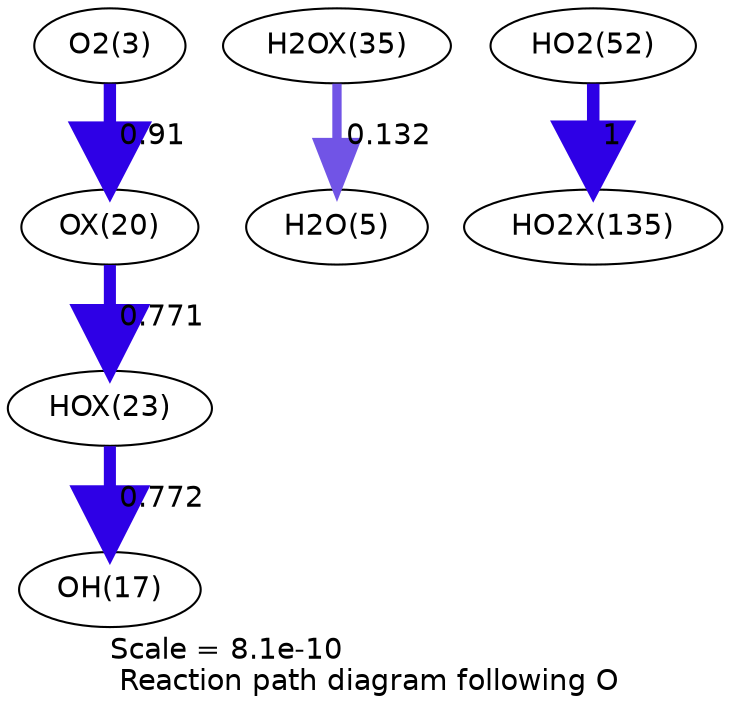 digraph reaction_paths {
center=1;
s5 -> s55[fontname="Helvetica", penwidth=5.93, arrowsize=2.96, color="0.7, 1.41, 0.9"
, label=" 0.91"];
s55 -> s58[fontname="Helvetica", penwidth=5.8, arrowsize=2.9, color="0.7, 1.27, 0.9"
, label=" 0.771"];
s58 -> s19[fontname="Helvetica", penwidth=5.8, arrowsize=2.9, color="0.7, 1.27, 0.9"
, label=" 0.772"];
s64 -> s7[fontname="Helvetica", penwidth=4.47, arrowsize=2.24, color="0.7, 0.632, 0.9"
, label=" 0.132"];
s21 -> s79[fontname="Helvetica", penwidth=6, arrowsize=3, color="0.7, 1.5, 0.9"
, label=" 1"];
s5 [ fontname="Helvetica", label="O2(3)"];
s7 [ fontname="Helvetica", label="H2O(5)"];
s19 [ fontname="Helvetica", label="OH(17)"];
s21 [ fontname="Helvetica", label="HO2(52)"];
s55 [ fontname="Helvetica", label="OX(20)"];
s58 [ fontname="Helvetica", label="HOX(23)"];
s64 [ fontname="Helvetica", label="H2OX(35)"];
s79 [ fontname="Helvetica", label="HO2X(135)"];
 label = "Scale = 8.1e-10\l Reaction path diagram following O";
 fontname = "Helvetica";
}
